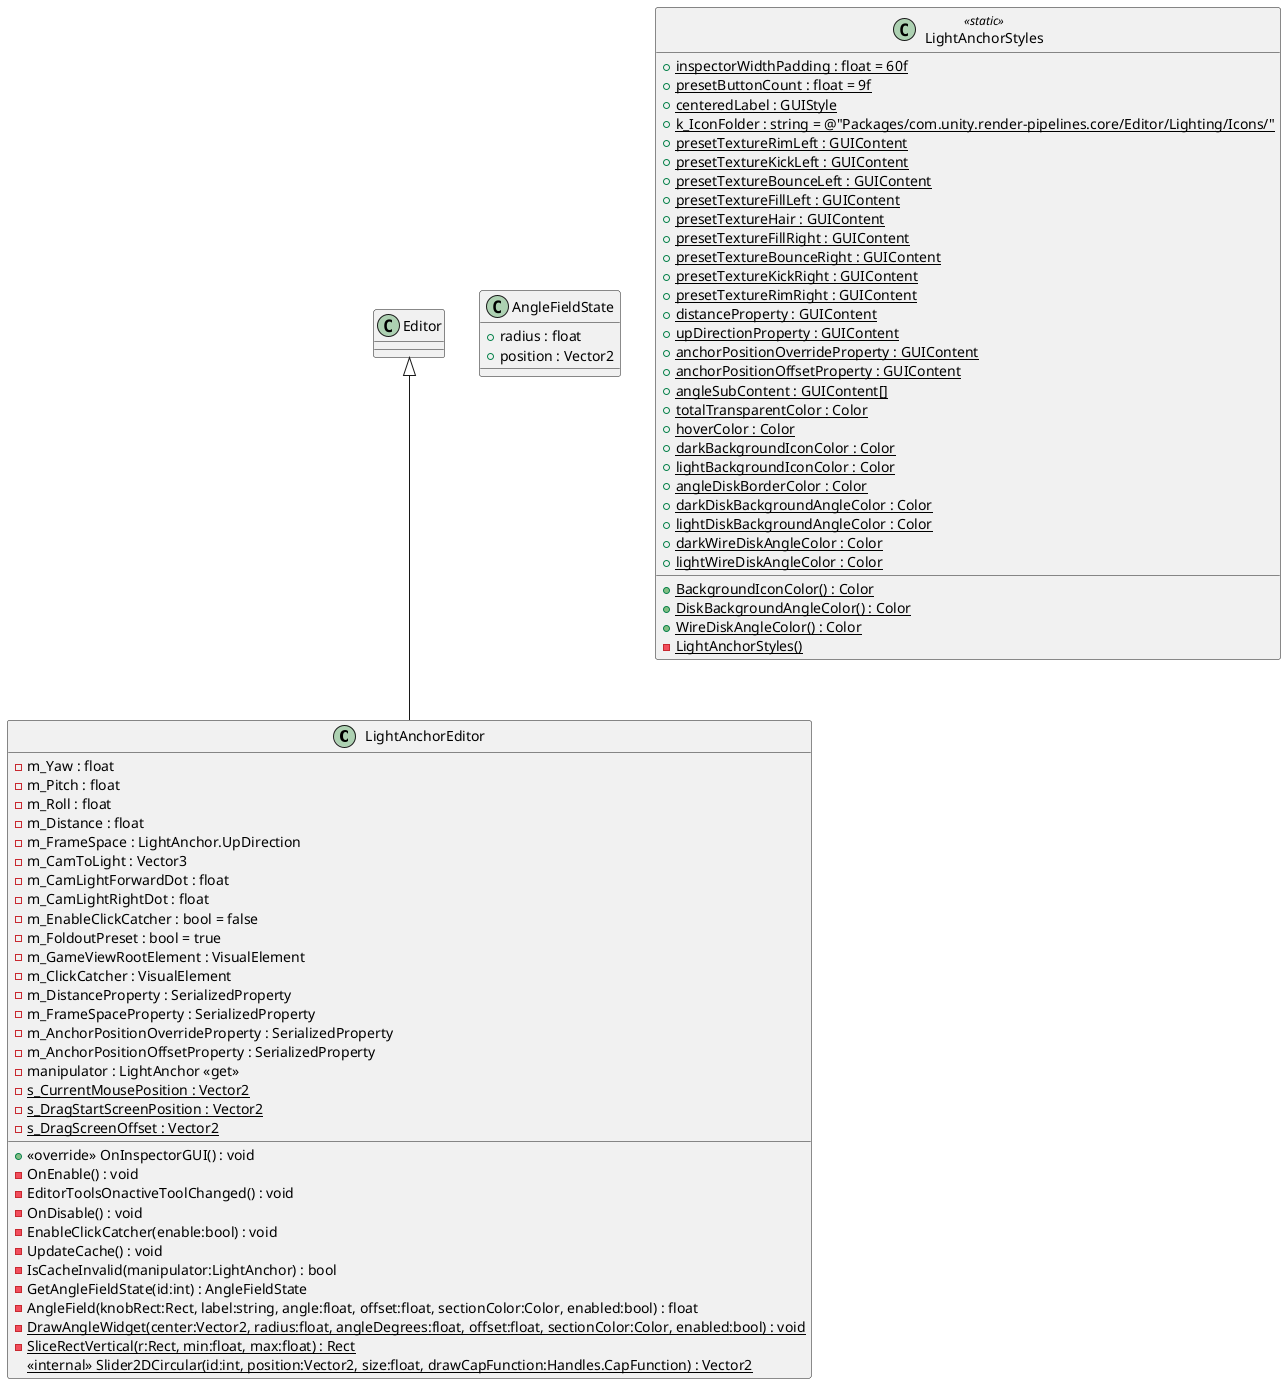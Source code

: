 @startuml
class LightAnchorEditor {
    - m_Yaw : float
    - m_Pitch : float
    - m_Roll : float
    - m_Distance : float
    - m_FrameSpace : LightAnchor.UpDirection
    - m_CamToLight : Vector3
    - m_CamLightForwardDot : float
    - m_CamLightRightDot : float
    - m_EnableClickCatcher : bool = false
    - m_FoldoutPreset : bool = true
    - m_GameViewRootElement : VisualElement
    - m_ClickCatcher : VisualElement
    - m_DistanceProperty : SerializedProperty
    - m_FrameSpaceProperty : SerializedProperty
    - m_AnchorPositionOverrideProperty : SerializedProperty
    - m_AnchorPositionOffsetProperty : SerializedProperty
    - manipulator : LightAnchor <<get>>
    + <<override>> OnInspectorGUI() : void
    - OnEnable() : void
    - EditorToolsOnactiveToolChanged() : void
    - OnDisable() : void
    - EnableClickCatcher(enable:bool) : void
    - UpdateCache() : void
    - IsCacheInvalid(manipulator:LightAnchor) : bool
    - GetAngleFieldState(id:int) : AngleFieldState
    - AngleField(knobRect:Rect, label:string, angle:float, offset:float, sectionColor:Color, enabled:bool) : float
    {static} - DrawAngleWidget(center:Vector2, radius:float, angleDegrees:float, offset:float, sectionColor:Color, enabled:bool) : void
    {static} - SliceRectVertical(r:Rect, min:float, max:float) : Rect
    {static} - s_CurrentMousePosition : Vector2
    {static} - s_DragStartScreenPosition : Vector2
    {static} - s_DragScreenOffset : Vector2
    {static} <<internal>> Slider2DCircular(id:int, position:Vector2, size:float, drawCapFunction:Handles.CapFunction) : Vector2
}
class AngleFieldState {
    + radius : float
    + position : Vector2
}
class LightAnchorStyles <<static>> {
    {static} + inspectorWidthPadding : float = 60f
    {static} + presetButtonCount : float = 9f
    {static} + centeredLabel : GUIStyle
    {static} + k_IconFolder : string = @"Packages/com.unity.render-pipelines.core/Editor/Lighting/Icons/"
    {static} + presetTextureRimLeft : GUIContent
    {static} + presetTextureKickLeft : GUIContent
    {static} + presetTextureBounceLeft : GUIContent
    {static} + presetTextureFillLeft : GUIContent
    {static} + presetTextureHair : GUIContent
    {static} + presetTextureFillRight : GUIContent
    {static} + presetTextureBounceRight : GUIContent
    {static} + presetTextureKickRight : GUIContent
    {static} + presetTextureRimRight : GUIContent
    {static} + distanceProperty : GUIContent
    {static} + upDirectionProperty : GUIContent
    {static} + anchorPositionOverrideProperty : GUIContent
    {static} + anchorPositionOffsetProperty : GUIContent
    {static} + angleSubContent : GUIContent[]
    {static} + totalTransparentColor : Color
    {static} + hoverColor : Color
    {static} + darkBackgroundIconColor : Color
    {static} + lightBackgroundIconColor : Color
    {static} + angleDiskBorderColor : Color
    {static} + darkDiskBackgroundAngleColor : Color
    {static} + lightDiskBackgroundAngleColor : Color
    {static} + darkWireDiskAngleColor : Color
    {static} + lightWireDiskAngleColor : Color
    {static} + BackgroundIconColor() : Color
    {static} + DiskBackgroundAngleColor() : Color
    {static} + WireDiskAngleColor() : Color
    {static} - LightAnchorStyles()
}
Editor <|-- LightAnchorEditor
@enduml
